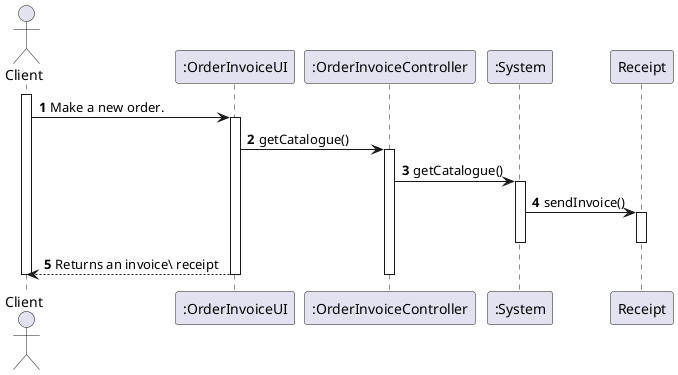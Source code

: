 @startuml
autonumber

actor "Client" as Pharmacy
participant ":OrderInvoiceUI" as UI
participant ":OrderInvoiceController" as CTRL
participant ":System" as SYS
participant "Receipt" as IN




activate Pharmacy
Pharmacy -> UI : Make a new order.
activate UI
UI -> CTRL : getCatalogue()
activate CTRL

CTRL -> SYS : getCatalogue()
activate SYS

SYS->IN:sendInvoice()
activate IN
deactivate SYS




deactivate IN

UI -->Pharmacy:Returns an invoice\ receipt


deactivate CTRL

deactivate UI

deactivate Pharmacy
@enduml
